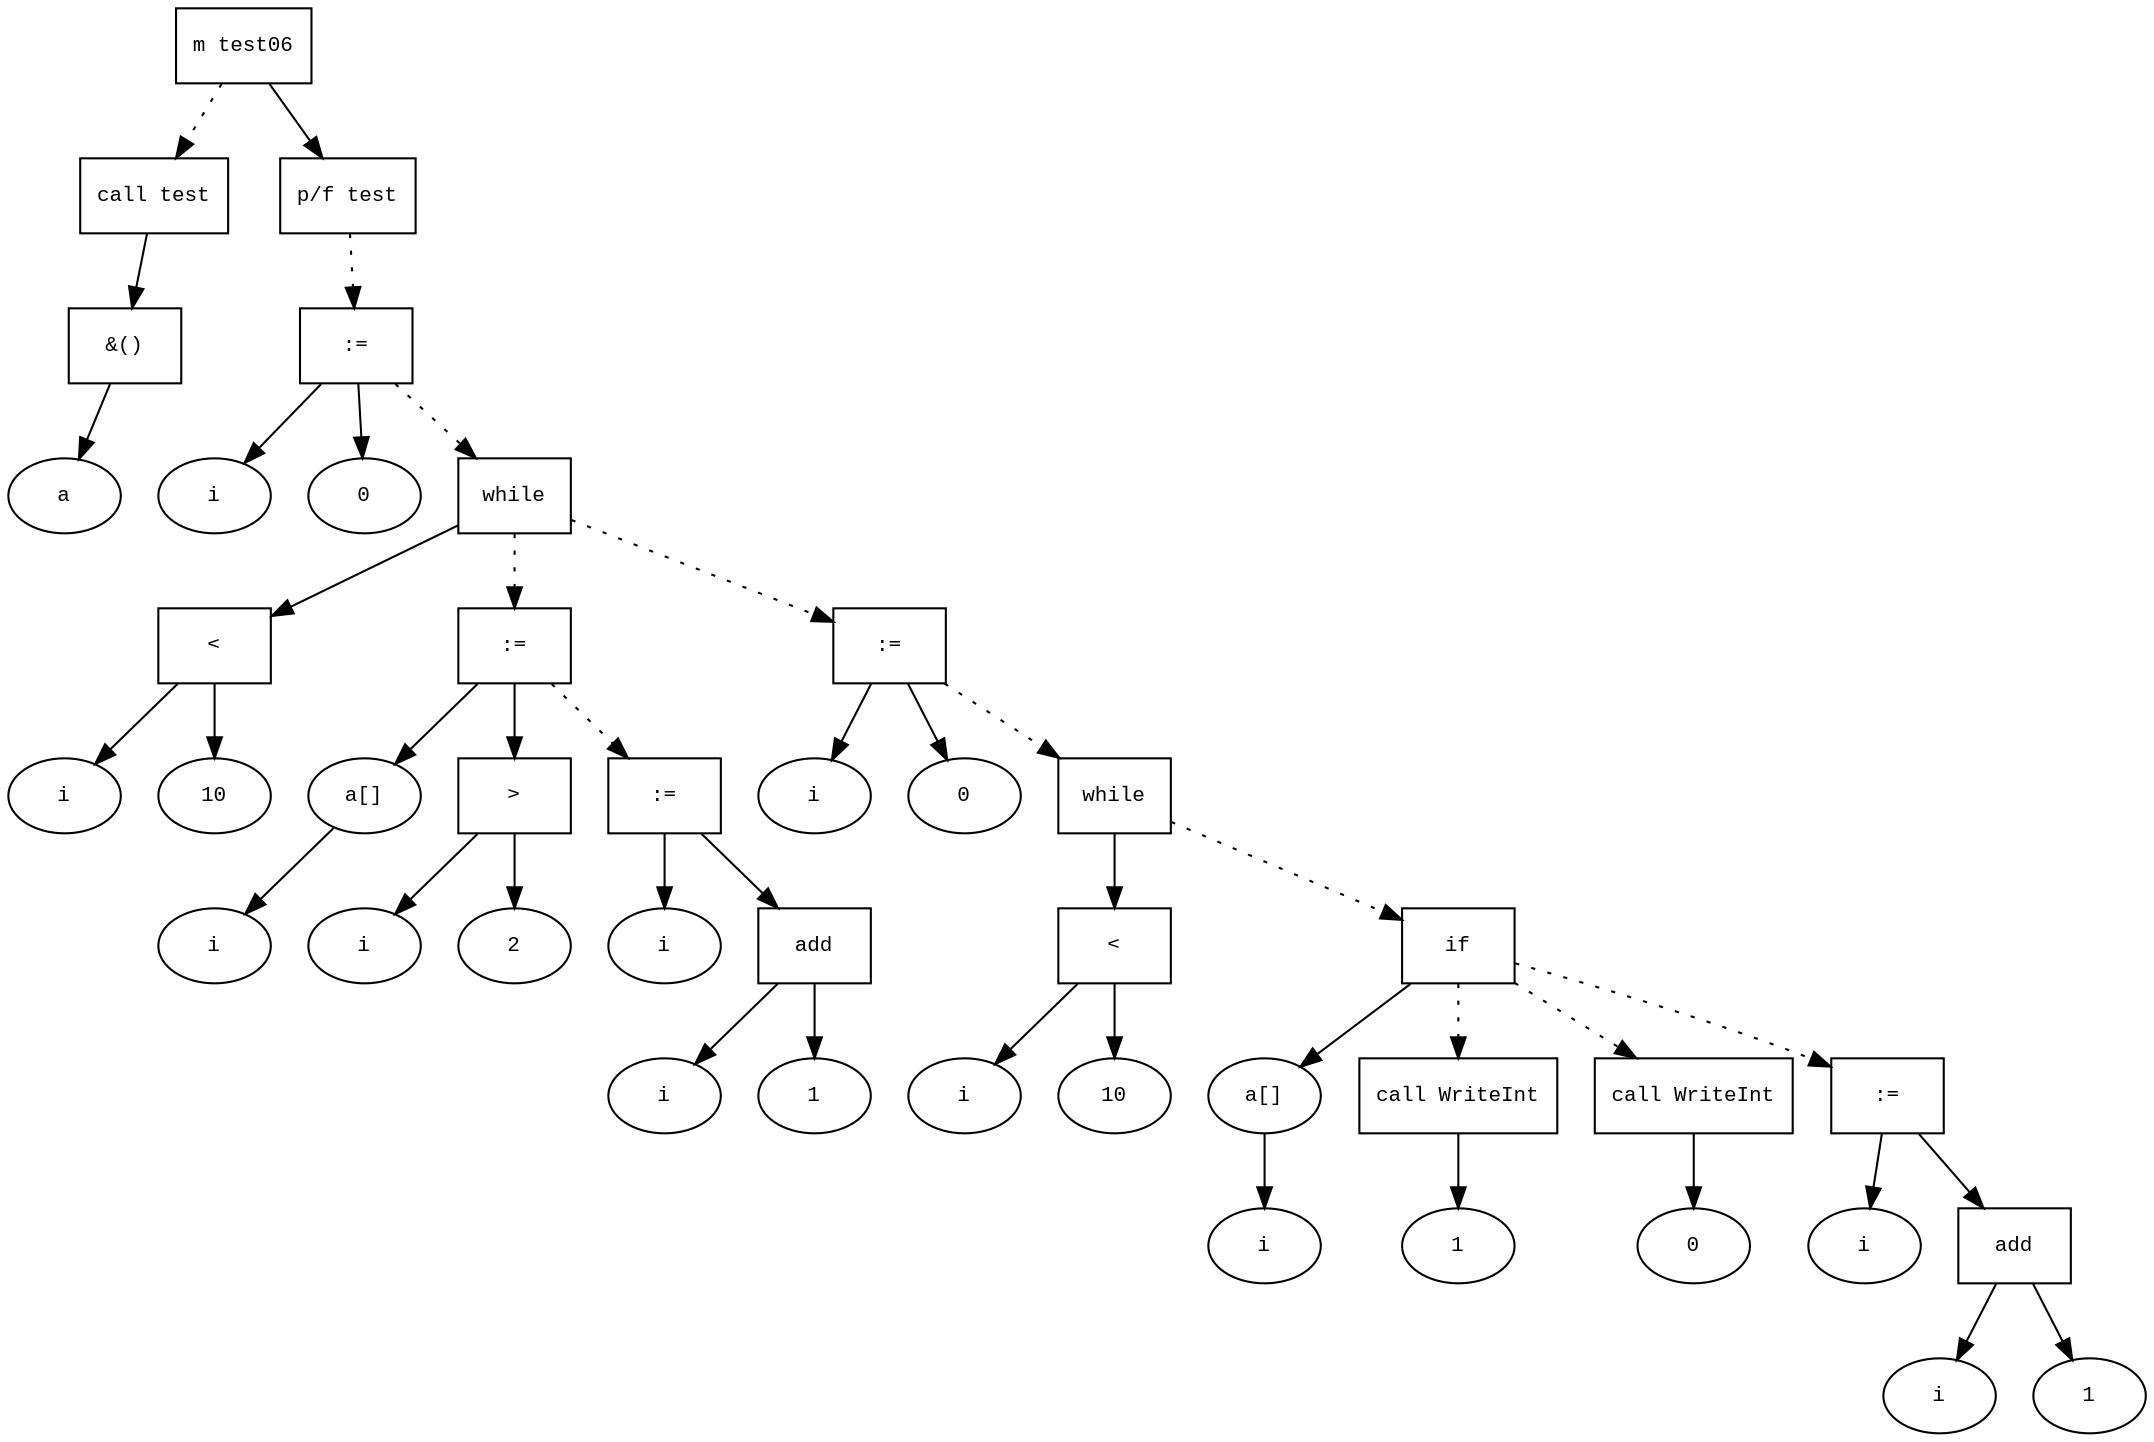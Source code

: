 digraph AST {
  graph [fontname="Times New Roman",fontsize=10];
  node  [fontname="Courier New",fontsize=10];
  edge  [fontname="Times New Roman",fontsize=10];

  node0 [label="m test06",shape=box];
  node45 [label="call test",shape=box];
  node47 [label="&()",shape=box];
  node46 [label="a",shape=ellipse];
  node47->node46;
  node45->node47;
  node0 -> node45 [style=dotted];
  node3 [label="p/f test",shape=box];
  node8 [label=":=",shape=box];
  node6 [label="i",shape=ellipse];
  node8->node6;
  node7 [label="0",shape=ellipse];
  node8->node7;
  node3 -> node8 [style=dotted];
  node23 [label="while",shape=box];
  node11 [label="<",shape=box];
  node9 [label="i",shape=ellipse];
  node11->node9;
  node10 [label="10",shape=ellipse];
  node11->node10;
  node23->node11;
  node17 [label=":=",shape=box];
  node12 [label="a[]",shape=ellipse];
  node13 [label="i",shape=ellipse];
  node12-> node13;
  node17->node12;
  node16 [label=">",shape=box];
  node14 [label="i",shape=ellipse];
  node16->node14;
  node15 [label="2",shape=ellipse];
  node16->node15;
  node17->node16;
  node23 -> node17 [style=dotted];
  node22 [label=":=",shape=box];
  node18 [label="i",shape=ellipse];
  node22->node18;
  node21 [label="add",shape=box];
  node19 [label="i",shape=ellipse];
  node21->node19;
  node20 [label="1",shape=ellipse];
  node21->node20;
  node22->node21;
  node17 -> node22 [style=dotted];
  node8 -> node23 [style=dotted];
  node26 [label=":=",shape=box];
  node24 [label="i",shape=ellipse];
  node26->node24;
  node25 [label="0",shape=ellipse];
  node26->node25;
  node23 -> node26 [style=dotted];
  node44 [label="while",shape=box];
  node29 [label="<",shape=box];
  node27 [label="i",shape=ellipse];
  node29->node27;
  node28 [label="10",shape=ellipse];
  node29->node28;
  node44->node29;
  node38 [label="if",shape=box];
  node30 [label="a[]",shape=ellipse];
  node31 [label="i",shape=ellipse];
  node30-> node31;
  node38->node30;
  node32 [label="call WriteInt",shape=box];
  node33 [label="1",shape=ellipse];
  node32->node33;
  node38 -> node32 [style=dotted];
  node35 [label="call WriteInt",shape=box];
  node36 [label="0",shape=ellipse];
  node35->node36;
  node38 -> node35 [style=dotted];
  node44 -> node38 [style=dotted];
  node43 [label=":=",shape=box];
  node39 [label="i",shape=ellipse];
  node43->node39;
  node42 [label="add",shape=box];
  node40 [label="i",shape=ellipse];
  node42->node40;
  node41 [label="1",shape=ellipse];
  node42->node41;
  node43->node42;
  node38 -> node43 [style=dotted];
  node26 -> node44 [style=dotted];
  node0 -> node3;
}
